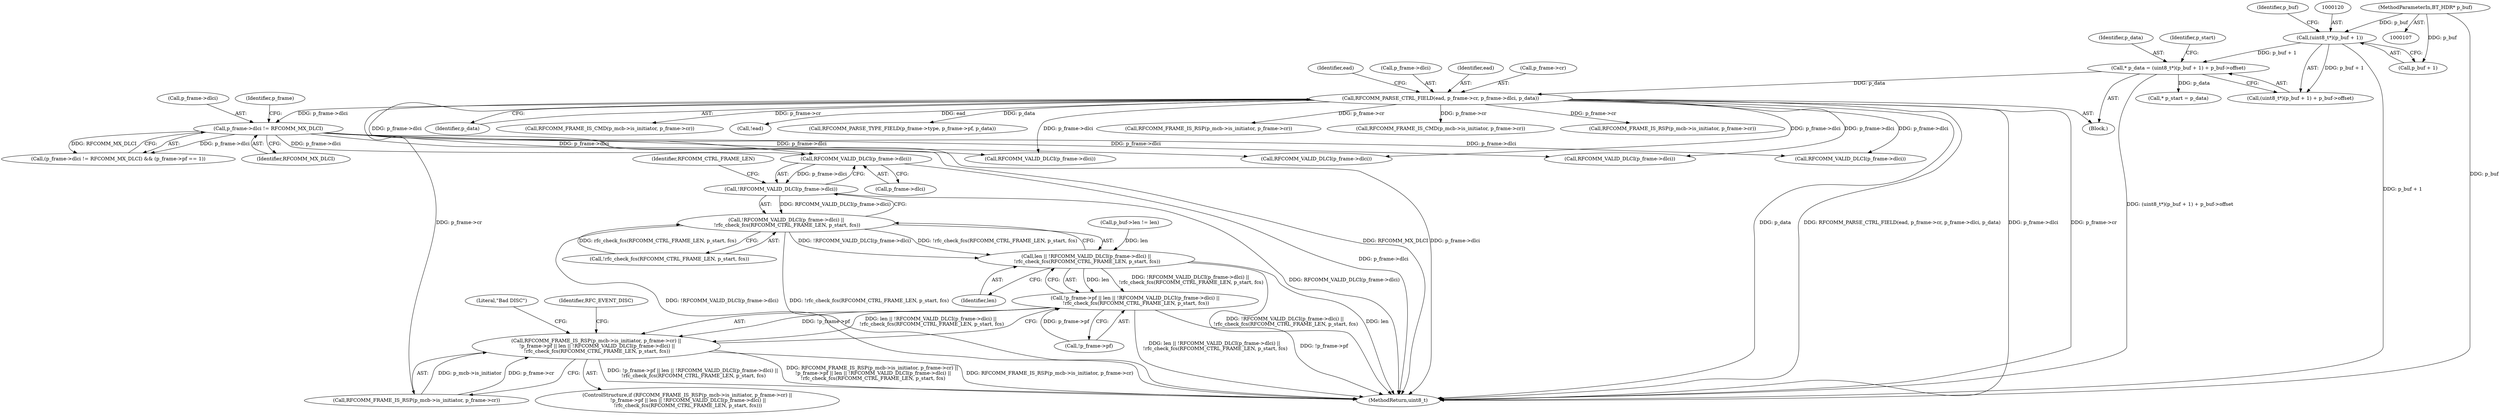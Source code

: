 digraph "0_Android_9fe27a9b445f7e911286ed31c1087ceac567736b@pointer" {
"1000437" [label="(Call,RFCOMM_VALID_DLCI(p_frame->dlci))"];
"1000146" [label="(Call,RFCOMM_PARSE_CTRL_FIELD(ead, p_frame->cr, p_frame->dlci, p_data))"];
"1000116" [label="(Call,* p_data = (uint8_t*)(p_buf + 1) + p_buf->offset)"];
"1000119" [label="(Call,(uint8_t*)(p_buf + 1))"];
"1000110" [label="(MethodParameterIn,BT_HDR* p_buf)"];
"1000257" [label="(Call,p_frame->dlci != RFCOMM_MX_DLCI)"];
"1000436" [label="(Call,!RFCOMM_VALID_DLCI(p_frame->dlci))"];
"1000435" [label="(Call,!RFCOMM_VALID_DLCI(p_frame->dlci) ||\n !rfc_check_fcs(RFCOMM_CTRL_FRAME_LEN, p_start, fcs))"];
"1000433" [label="(Call,len || !RFCOMM_VALID_DLCI(p_frame->dlci) ||\n !rfc_check_fcs(RFCOMM_CTRL_FRAME_LEN, p_start, fcs))"];
"1000428" [label="(Call,!p_frame->pf || len || !RFCOMM_VALID_DLCI(p_frame->dlci) ||\n !rfc_check_fcs(RFCOMM_CTRL_FRAME_LEN, p_start, fcs))"];
"1000420" [label="(Call,RFCOMM_FRAME_IS_RSP(p_mcb->is_initiator, p_frame->cr) ||\n !p_frame->pf || len || !RFCOMM_VALID_DLCI(p_frame->dlci) ||\n !rfc_check_fcs(RFCOMM_CTRL_FRAME_LEN, p_start, fcs))"];
"1000438" [label="(Call,p_frame->dlci)"];
"1000157" [label="(Identifier,ead)"];
"1000334" [label="(Call,RFCOMM_VALID_DLCI(p_frame->dlci))"];
"1000154" [label="(Identifier,p_data)"];
"1000354" [label="(Call,RFCOMM_FRAME_IS_CMD(p_mcb->is_initiator, p_frame->cr))"];
"1000117" [label="(Identifier,p_data)"];
"1000457" [label="(Call,RFCOMM_VALID_DLCI(p_frame->dlci))"];
"1000119" [label="(Call,(uint8_t*)(p_buf + 1))"];
"1000110" [label="(MethodParameterIn,BT_HDR* p_buf)"];
"1000156" [label="(Call,!ead)"];
"1000443" [label="(Identifier,RFCOMM_CTRL_FRAME_LEN)"];
"1000163" [label="(Call,RFCOMM_PARSE_TYPE_FIELD(p_frame->type, p_frame->pf, p_data))"];
"1000436" [label="(Call,!RFCOMM_VALID_DLCI(p_frame->dlci))"];
"1000118" [label="(Call,(uint8_t*)(p_buf + 1) + p_buf->offset)"];
"1000261" [label="(Identifier,RFCOMM_MX_DLCI)"];
"1000129" [label="(Identifier,p_start)"];
"1000497" [label="(MethodReturn,uint8_t)"];
"1000258" [label="(Call,p_frame->dlci)"];
"1000151" [label="(Call,p_frame->dlci)"];
"1000421" [label="(Call,RFCOMM_FRAME_IS_RSP(p_mcb->is_initiator, p_frame->cr))"];
"1000257" [label="(Call,p_frame->dlci != RFCOMM_MX_DLCI)"];
"1000147" [label="(Identifier,ead)"];
"1000111" [label="(Block,)"];
"1000370" [label="(Call,RFCOMM_VALID_DLCI(p_frame->dlci))"];
"1000290" [label="(Call,p_buf->len != len)"];
"1000401" [label="(Call,RFCOMM_VALID_DLCI(p_frame->dlci))"];
"1000429" [label="(Call,!p_frame->pf)"];
"1000128" [label="(Call,* p_start = p_data)"];
"1000448" [label="(Literal,\"Bad DISC\")"];
"1000433" [label="(Call,len || !RFCOMM_VALID_DLCI(p_frame->dlci) ||\n !rfc_check_fcs(RFCOMM_CTRL_FRAME_LEN, p_start, fcs))"];
"1000125" [label="(Identifier,p_buf)"];
"1000437" [label="(Call,RFCOMM_VALID_DLCI(p_frame->dlci))"];
"1000116" [label="(Call,* p_data = (uint8_t*)(p_buf + 1) + p_buf->offset)"];
"1000318" [label="(Call,RFCOMM_FRAME_IS_RSP(p_mcb->is_initiator, p_frame->cr))"];
"1000420" [label="(Call,RFCOMM_FRAME_IS_RSP(p_mcb->is_initiator, p_frame->cr) ||\n !p_frame->pf || len || !RFCOMM_VALID_DLCI(p_frame->dlci) ||\n !rfc_check_fcs(RFCOMM_CTRL_FRAME_LEN, p_start, fcs))"];
"1000148" [label="(Call,p_frame->cr)"];
"1000390" [label="(Call,RFCOMM_FRAME_IS_CMD(p_mcb->is_initiator, p_frame->cr))"];
"1000419" [label="(ControlStructure,if (RFCOMM_FRAME_IS_RSP(p_mcb->is_initiator, p_frame->cr) ||\n !p_frame->pf || len || !RFCOMM_VALID_DLCI(p_frame->dlci) ||\n !rfc_check_fcs(RFCOMM_CTRL_FRAME_LEN, p_start, fcs)))"];
"1000453" [label="(Identifier,RFC_EVENT_DISC)"];
"1000146" [label="(Call,RFCOMM_PARSE_CTRL_FIELD(ead, p_frame->cr, p_frame->dlci, p_data))"];
"1000256" [label="(Call,(p_frame->dlci != RFCOMM_MX_DLCI) && (p_frame->pf == 1))"];
"1000264" [label="(Identifier,p_frame)"];
"1000434" [label="(Identifier,len)"];
"1000121" [label="(Call,p_buf + 1)"];
"1000435" [label="(Call,!RFCOMM_VALID_DLCI(p_frame->dlci) ||\n !rfc_check_fcs(RFCOMM_CTRL_FRAME_LEN, p_start, fcs))"];
"1000428" [label="(Call,!p_frame->pf || len || !RFCOMM_VALID_DLCI(p_frame->dlci) ||\n !rfc_check_fcs(RFCOMM_CTRL_FRAME_LEN, p_start, fcs))"];
"1000441" [label="(Call,!rfc_check_fcs(RFCOMM_CTRL_FRAME_LEN, p_start, fcs))"];
"1000480" [label="(Call,RFCOMM_FRAME_IS_RSP(p_mcb->is_initiator, p_frame->cr))"];
"1000437" -> "1000436"  [label="AST: "];
"1000437" -> "1000438"  [label="CFG: "];
"1000438" -> "1000437"  [label="AST: "];
"1000436" -> "1000437"  [label="CFG: "];
"1000437" -> "1000497"  [label="DDG: p_frame->dlci"];
"1000437" -> "1000436"  [label="DDG: p_frame->dlci"];
"1000146" -> "1000437"  [label="DDG: p_frame->dlci"];
"1000257" -> "1000437"  [label="DDG: p_frame->dlci"];
"1000146" -> "1000111"  [label="AST: "];
"1000146" -> "1000154"  [label="CFG: "];
"1000147" -> "1000146"  [label="AST: "];
"1000148" -> "1000146"  [label="AST: "];
"1000151" -> "1000146"  [label="AST: "];
"1000154" -> "1000146"  [label="AST: "];
"1000157" -> "1000146"  [label="CFG: "];
"1000146" -> "1000497"  [label="DDG: p_frame->dlci"];
"1000146" -> "1000497"  [label="DDG: p_frame->cr"];
"1000146" -> "1000497"  [label="DDG: p_data"];
"1000146" -> "1000497"  [label="DDG: RFCOMM_PARSE_CTRL_FIELD(ead, p_frame->cr, p_frame->dlci, p_data)"];
"1000116" -> "1000146"  [label="DDG: p_data"];
"1000146" -> "1000156"  [label="DDG: ead"];
"1000146" -> "1000163"  [label="DDG: p_data"];
"1000146" -> "1000257"  [label="DDG: p_frame->dlci"];
"1000146" -> "1000318"  [label="DDG: p_frame->cr"];
"1000146" -> "1000334"  [label="DDG: p_frame->dlci"];
"1000146" -> "1000354"  [label="DDG: p_frame->cr"];
"1000146" -> "1000370"  [label="DDG: p_frame->dlci"];
"1000146" -> "1000390"  [label="DDG: p_frame->cr"];
"1000146" -> "1000401"  [label="DDG: p_frame->dlci"];
"1000146" -> "1000421"  [label="DDG: p_frame->cr"];
"1000146" -> "1000457"  [label="DDG: p_frame->dlci"];
"1000146" -> "1000480"  [label="DDG: p_frame->cr"];
"1000116" -> "1000111"  [label="AST: "];
"1000116" -> "1000118"  [label="CFG: "];
"1000117" -> "1000116"  [label="AST: "];
"1000118" -> "1000116"  [label="AST: "];
"1000129" -> "1000116"  [label="CFG: "];
"1000116" -> "1000497"  [label="DDG: (uint8_t*)(p_buf + 1) + p_buf->offset"];
"1000119" -> "1000116"  [label="DDG: p_buf + 1"];
"1000116" -> "1000128"  [label="DDG: p_data"];
"1000119" -> "1000118"  [label="AST: "];
"1000119" -> "1000121"  [label="CFG: "];
"1000120" -> "1000119"  [label="AST: "];
"1000121" -> "1000119"  [label="AST: "];
"1000125" -> "1000119"  [label="CFG: "];
"1000119" -> "1000497"  [label="DDG: p_buf + 1"];
"1000119" -> "1000118"  [label="DDG: p_buf + 1"];
"1000110" -> "1000119"  [label="DDG: p_buf"];
"1000110" -> "1000107"  [label="AST: "];
"1000110" -> "1000497"  [label="DDG: p_buf"];
"1000110" -> "1000121"  [label="DDG: p_buf"];
"1000257" -> "1000256"  [label="AST: "];
"1000257" -> "1000261"  [label="CFG: "];
"1000258" -> "1000257"  [label="AST: "];
"1000261" -> "1000257"  [label="AST: "];
"1000264" -> "1000257"  [label="CFG: "];
"1000256" -> "1000257"  [label="CFG: "];
"1000257" -> "1000497"  [label="DDG: p_frame->dlci"];
"1000257" -> "1000497"  [label="DDG: RFCOMM_MX_DLCI"];
"1000257" -> "1000256"  [label="DDG: p_frame->dlci"];
"1000257" -> "1000256"  [label="DDG: RFCOMM_MX_DLCI"];
"1000257" -> "1000334"  [label="DDG: p_frame->dlci"];
"1000257" -> "1000370"  [label="DDG: p_frame->dlci"];
"1000257" -> "1000401"  [label="DDG: p_frame->dlci"];
"1000257" -> "1000457"  [label="DDG: p_frame->dlci"];
"1000436" -> "1000435"  [label="AST: "];
"1000443" -> "1000436"  [label="CFG: "];
"1000435" -> "1000436"  [label="CFG: "];
"1000436" -> "1000497"  [label="DDG: RFCOMM_VALID_DLCI(p_frame->dlci)"];
"1000436" -> "1000435"  [label="DDG: RFCOMM_VALID_DLCI(p_frame->dlci)"];
"1000435" -> "1000433"  [label="AST: "];
"1000435" -> "1000441"  [label="CFG: "];
"1000441" -> "1000435"  [label="AST: "];
"1000433" -> "1000435"  [label="CFG: "];
"1000435" -> "1000497"  [label="DDG: !RFCOMM_VALID_DLCI(p_frame->dlci)"];
"1000435" -> "1000497"  [label="DDG: !rfc_check_fcs(RFCOMM_CTRL_FRAME_LEN, p_start, fcs)"];
"1000435" -> "1000433"  [label="DDG: !RFCOMM_VALID_DLCI(p_frame->dlci)"];
"1000435" -> "1000433"  [label="DDG: !rfc_check_fcs(RFCOMM_CTRL_FRAME_LEN, p_start, fcs)"];
"1000441" -> "1000435"  [label="DDG: rfc_check_fcs(RFCOMM_CTRL_FRAME_LEN, p_start, fcs)"];
"1000433" -> "1000428"  [label="AST: "];
"1000433" -> "1000434"  [label="CFG: "];
"1000434" -> "1000433"  [label="AST: "];
"1000428" -> "1000433"  [label="CFG: "];
"1000433" -> "1000497"  [label="DDG: len"];
"1000433" -> "1000497"  [label="DDG: !RFCOMM_VALID_DLCI(p_frame->dlci) ||\n !rfc_check_fcs(RFCOMM_CTRL_FRAME_LEN, p_start, fcs)"];
"1000433" -> "1000428"  [label="DDG: len"];
"1000433" -> "1000428"  [label="DDG: !RFCOMM_VALID_DLCI(p_frame->dlci) ||\n !rfc_check_fcs(RFCOMM_CTRL_FRAME_LEN, p_start, fcs)"];
"1000290" -> "1000433"  [label="DDG: len"];
"1000428" -> "1000420"  [label="AST: "];
"1000428" -> "1000429"  [label="CFG: "];
"1000429" -> "1000428"  [label="AST: "];
"1000420" -> "1000428"  [label="CFG: "];
"1000428" -> "1000497"  [label="DDG: len || !RFCOMM_VALID_DLCI(p_frame->dlci) ||\n !rfc_check_fcs(RFCOMM_CTRL_FRAME_LEN, p_start, fcs)"];
"1000428" -> "1000497"  [label="DDG: !p_frame->pf"];
"1000428" -> "1000420"  [label="DDG: !p_frame->pf"];
"1000428" -> "1000420"  [label="DDG: len || !RFCOMM_VALID_DLCI(p_frame->dlci) ||\n !rfc_check_fcs(RFCOMM_CTRL_FRAME_LEN, p_start, fcs)"];
"1000429" -> "1000428"  [label="DDG: p_frame->pf"];
"1000420" -> "1000419"  [label="AST: "];
"1000420" -> "1000421"  [label="CFG: "];
"1000421" -> "1000420"  [label="AST: "];
"1000448" -> "1000420"  [label="CFG: "];
"1000453" -> "1000420"  [label="CFG: "];
"1000420" -> "1000497"  [label="DDG: !p_frame->pf || len || !RFCOMM_VALID_DLCI(p_frame->dlci) ||\n !rfc_check_fcs(RFCOMM_CTRL_FRAME_LEN, p_start, fcs)"];
"1000420" -> "1000497"  [label="DDG: RFCOMM_FRAME_IS_RSP(p_mcb->is_initiator, p_frame->cr) ||\n !p_frame->pf || len || !RFCOMM_VALID_DLCI(p_frame->dlci) ||\n !rfc_check_fcs(RFCOMM_CTRL_FRAME_LEN, p_start, fcs)"];
"1000420" -> "1000497"  [label="DDG: RFCOMM_FRAME_IS_RSP(p_mcb->is_initiator, p_frame->cr)"];
"1000421" -> "1000420"  [label="DDG: p_mcb->is_initiator"];
"1000421" -> "1000420"  [label="DDG: p_frame->cr"];
}

